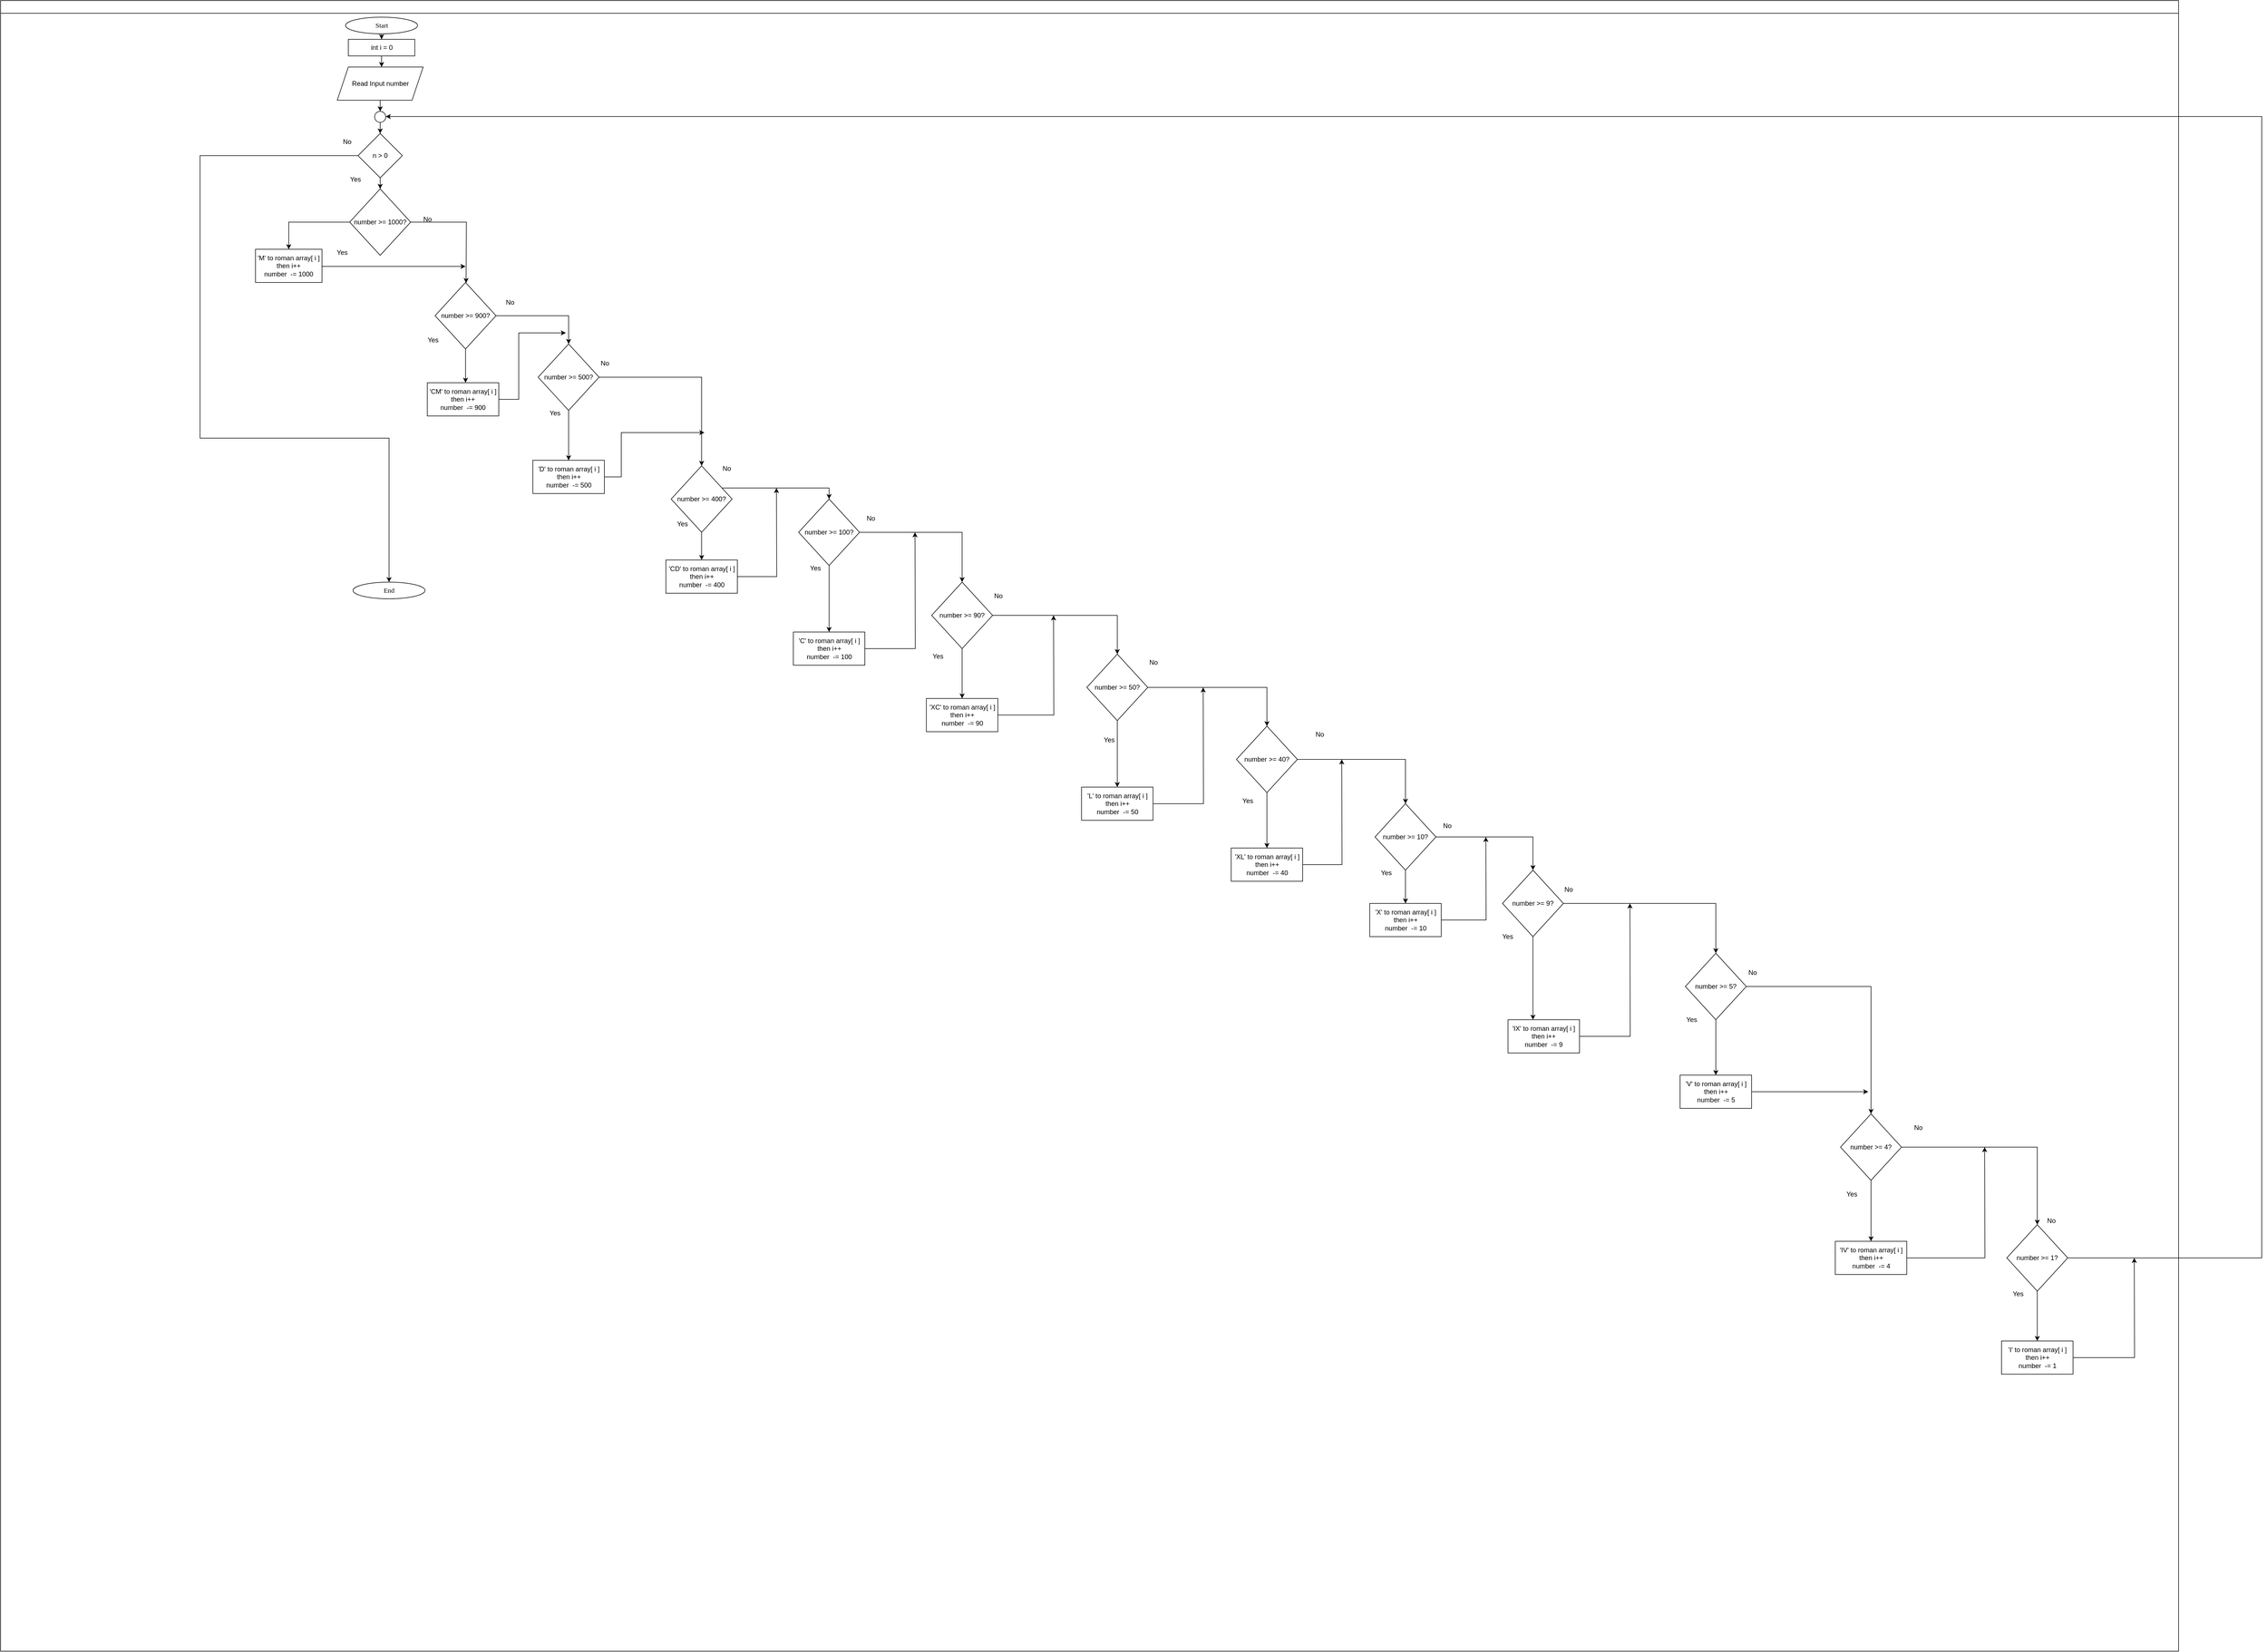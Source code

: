 <mxfile version="25.0.3">
  <diagram id="C5RBs43oDa-KdzZeNtuy" name="Page-1">
    <mxGraphModel dx="2412" dy="415" grid="1" gridSize="10" guides="1" tooltips="1" connect="1" arrows="1" fold="1" page="1" pageScale="1" pageWidth="827" pageHeight="1169" math="0" shadow="0">
      <root>
        <mxCell id="WIyWlLk6GJQsqaUBKTNV-0" />
        <mxCell id="WIyWlLk6GJQsqaUBKTNV-1" parent="WIyWlLk6GJQsqaUBKTNV-0" />
        <mxCell id="mvioNwK95yMqdUQ73LqQ-36" value="" style="swimlane;fontFamily=Sarabun;fontSource=https%3A%2F%2Ffonts.googleapis.com%2Fcss%3Ffamily%3DSarabun;" parent="WIyWlLk6GJQsqaUBKTNV-1" vertex="1">
          <mxGeometry x="-990" width="3930" height="2980" as="geometry" />
        </mxCell>
        <mxCell id="D4iVkZbgq93BNmRAAPy4-9" style="edgeStyle=orthogonalEdgeStyle;rounded=0;orthogonalLoop=1;jettySize=auto;html=1;entryX=0.5;entryY=0;entryDx=0;entryDy=0;" edge="1" parent="mvioNwK95yMqdUQ73LqQ-36" source="mvioNwK95yMqdUQ73LqQ-35" target="D4iVkZbgq93BNmRAAPy4-7">
          <mxGeometry relative="1" as="geometry" />
        </mxCell>
        <mxCell id="mvioNwK95yMqdUQ73LqQ-35" value="&lt;font data-font-src=&quot;https://fonts.googleapis.com/css?family=Sarabun&quot; face=&quot;Sarabun&quot;&gt;Start&lt;/font&gt;" style="ellipse;whiteSpace=wrap;html=1;" parent="mvioNwK95yMqdUQ73LqQ-36" vertex="1">
          <mxGeometry x="622.5" y="30" width="130" height="30" as="geometry" />
        </mxCell>
        <mxCell id="D4iVkZbgq93BNmRAAPy4-76" style="edgeStyle=orthogonalEdgeStyle;rounded=0;orthogonalLoop=1;jettySize=auto;html=1;entryX=0.5;entryY=0;entryDx=0;entryDy=0;" edge="1" parent="mvioNwK95yMqdUQ73LqQ-36" source="D4iVkZbgq93BNmRAAPy4-0" target="D4iVkZbgq93BNmRAAPy4-74">
          <mxGeometry relative="1" as="geometry" />
        </mxCell>
        <mxCell id="D4iVkZbgq93BNmRAAPy4-0" value="Read Input number" style="shape=parallelogram;perimeter=parallelogramPerimeter;whiteSpace=wrap;html=1;fixedSize=1;" vertex="1" parent="mvioNwK95yMqdUQ73LqQ-36">
          <mxGeometry x="607.5" y="120" width="155" height="60" as="geometry" />
        </mxCell>
        <mxCell id="D4iVkZbgq93BNmRAAPy4-14" style="edgeStyle=orthogonalEdgeStyle;rounded=0;orthogonalLoop=1;jettySize=auto;html=1;entryX=0.5;entryY=0;entryDx=0;entryDy=0;" edge="1" parent="mvioNwK95yMqdUQ73LqQ-36" source="D4iVkZbgq93BNmRAAPy4-2" target="D4iVkZbgq93BNmRAAPy4-12">
          <mxGeometry relative="1" as="geometry" />
        </mxCell>
        <mxCell id="D4iVkZbgq93BNmRAAPy4-16" style="edgeStyle=orthogonalEdgeStyle;rounded=0;orthogonalLoop=1;jettySize=auto;html=1;" edge="1" parent="mvioNwK95yMqdUQ73LqQ-36" source="D4iVkZbgq93BNmRAAPy4-2">
          <mxGeometry relative="1" as="geometry">
            <mxPoint x="840" y="510.0" as="targetPoint" />
          </mxGeometry>
        </mxCell>
        <mxCell id="D4iVkZbgq93BNmRAAPy4-2" value="number &amp;gt;= 1000?" style="rhombus;whiteSpace=wrap;html=1;" vertex="1" parent="mvioNwK95yMqdUQ73LqQ-36">
          <mxGeometry x="630" y="340" width="110" height="120" as="geometry" />
        </mxCell>
        <mxCell id="D4iVkZbgq93BNmRAAPy4-4" value="Yes" style="text;html=1;align=center;verticalAlign=middle;resizable=0;points=[];autosize=1;strokeColor=none;fillColor=none;" vertex="1" parent="mvioNwK95yMqdUQ73LqQ-36">
          <mxGeometry x="596" y="440" width="40" height="30" as="geometry" />
        </mxCell>
        <mxCell id="D4iVkZbgq93BNmRAAPy4-5" value="No" style="text;html=1;align=center;verticalAlign=middle;resizable=0;points=[];autosize=1;strokeColor=none;fillColor=none;" vertex="1" parent="mvioNwK95yMqdUQ73LqQ-36">
          <mxGeometry x="750" y="380" width="40" height="30" as="geometry" />
        </mxCell>
        <mxCell id="D4iVkZbgq93BNmRAAPy4-7" value="int i = 0" style="rounded=0;whiteSpace=wrap;html=1;" vertex="1" parent="mvioNwK95yMqdUQ73LqQ-36">
          <mxGeometry x="627.5" y="70" width="120" height="30" as="geometry" />
        </mxCell>
        <mxCell id="D4iVkZbgq93BNmRAAPy4-10" style="edgeStyle=orthogonalEdgeStyle;rounded=0;orthogonalLoop=1;jettySize=auto;html=1;entryX=0.522;entryY=-0.002;entryDx=0;entryDy=0;entryPerimeter=0;" edge="1" parent="mvioNwK95yMqdUQ73LqQ-36" source="D4iVkZbgq93BNmRAAPy4-7" target="D4iVkZbgq93BNmRAAPy4-0">
          <mxGeometry relative="1" as="geometry" />
        </mxCell>
        <mxCell id="D4iVkZbgq93BNmRAAPy4-80" style="edgeStyle=orthogonalEdgeStyle;rounded=0;orthogonalLoop=1;jettySize=auto;html=1;" edge="1" parent="mvioNwK95yMqdUQ73LqQ-36" source="D4iVkZbgq93BNmRAAPy4-12">
          <mxGeometry relative="1" as="geometry">
            <mxPoint x="839" y="480" as="targetPoint" />
            <Array as="points">
              <mxPoint x="527" y="480" />
            </Array>
          </mxGeometry>
        </mxCell>
        <mxCell id="D4iVkZbgq93BNmRAAPy4-12" value="&#39;M&#39; to roman array[ i ]&lt;div&gt;then i++&lt;/div&gt;&lt;div&gt;number&amp;nbsp; -= 1000&lt;/div&gt;" style="rounded=0;whiteSpace=wrap;html=1;" vertex="1" parent="mvioNwK95yMqdUQ73LqQ-36">
          <mxGeometry x="460" y="449" width="120" height="60" as="geometry" />
        </mxCell>
        <mxCell id="D4iVkZbgq93BNmRAAPy4-18" style="edgeStyle=orthogonalEdgeStyle;rounded=0;orthogonalLoop=1;jettySize=auto;html=1;" edge="1" parent="mvioNwK95yMqdUQ73LqQ-36" source="D4iVkZbgq93BNmRAAPy4-17">
          <mxGeometry relative="1" as="geometry">
            <mxPoint x="839" y="690" as="targetPoint" />
          </mxGeometry>
        </mxCell>
        <mxCell id="D4iVkZbgq93BNmRAAPy4-20" style="edgeStyle=orthogonalEdgeStyle;rounded=0;orthogonalLoop=1;jettySize=auto;html=1;entryX=0.5;entryY=0;entryDx=0;entryDy=0;" edge="1" parent="mvioNwK95yMqdUQ73LqQ-36" source="D4iVkZbgq93BNmRAAPy4-17" target="D4iVkZbgq93BNmRAAPy4-19">
          <mxGeometry relative="1" as="geometry" />
        </mxCell>
        <mxCell id="D4iVkZbgq93BNmRAAPy4-17" value="number &amp;gt;= 900?" style="rhombus;whiteSpace=wrap;html=1;" vertex="1" parent="mvioNwK95yMqdUQ73LqQ-36">
          <mxGeometry x="784" y="509" width="110" height="120" as="geometry" />
        </mxCell>
        <mxCell id="D4iVkZbgq93BNmRAAPy4-44" style="edgeStyle=orthogonalEdgeStyle;rounded=0;orthogonalLoop=1;jettySize=auto;html=1;" edge="1" parent="mvioNwK95yMqdUQ73LqQ-36" source="D4iVkZbgq93BNmRAAPy4-19">
          <mxGeometry relative="1" as="geometry">
            <mxPoint x="1025" y="830" as="targetPoint" />
          </mxGeometry>
        </mxCell>
        <mxCell id="D4iVkZbgq93BNmRAAPy4-87" style="edgeStyle=orthogonalEdgeStyle;rounded=0;orthogonalLoop=1;jettySize=auto;html=1;" edge="1" parent="mvioNwK95yMqdUQ73LqQ-36" source="D4iVkZbgq93BNmRAAPy4-19" target="D4iVkZbgq93BNmRAAPy4-21">
          <mxGeometry relative="1" as="geometry" />
        </mxCell>
        <mxCell id="D4iVkZbgq93BNmRAAPy4-19" value="number &amp;gt;= 500?" style="rhombus;whiteSpace=wrap;html=1;" vertex="1" parent="mvioNwK95yMqdUQ73LqQ-36">
          <mxGeometry x="970" y="620" width="110" height="120" as="geometry" />
        </mxCell>
        <mxCell id="D4iVkZbgq93BNmRAAPy4-45" style="edgeStyle=orthogonalEdgeStyle;rounded=0;orthogonalLoop=1;jettySize=auto;html=1;" edge="1" parent="mvioNwK95yMqdUQ73LqQ-36" source="D4iVkZbgq93BNmRAAPy4-21">
          <mxGeometry relative="1" as="geometry">
            <mxPoint x="1265" y="1010" as="targetPoint" />
          </mxGeometry>
        </mxCell>
        <mxCell id="D4iVkZbgq93BNmRAAPy4-91" style="edgeStyle=orthogonalEdgeStyle;rounded=0;orthogonalLoop=1;jettySize=auto;html=1;entryX=0.5;entryY=0;entryDx=0;entryDy=0;" edge="1" parent="mvioNwK95yMqdUQ73LqQ-36" source="D4iVkZbgq93BNmRAAPy4-21" target="D4iVkZbgq93BNmRAAPy4-22">
          <mxGeometry relative="1" as="geometry">
            <Array as="points">
              <mxPoint x="1495" y="880" />
            </Array>
          </mxGeometry>
        </mxCell>
        <mxCell id="D4iVkZbgq93BNmRAAPy4-21" value="number &amp;gt;= 400?" style="rhombus;whiteSpace=wrap;html=1;" vertex="1" parent="mvioNwK95yMqdUQ73LqQ-36">
          <mxGeometry x="1210" y="840" width="110" height="120" as="geometry" />
        </mxCell>
        <mxCell id="D4iVkZbgq93BNmRAAPy4-47" style="edgeStyle=orthogonalEdgeStyle;rounded=0;orthogonalLoop=1;jettySize=auto;html=1;" edge="1" parent="mvioNwK95yMqdUQ73LqQ-36" source="D4iVkZbgq93BNmRAAPy4-22">
          <mxGeometry relative="1" as="geometry">
            <mxPoint x="1495" y="1140" as="targetPoint" />
          </mxGeometry>
        </mxCell>
        <mxCell id="D4iVkZbgq93BNmRAAPy4-96" style="edgeStyle=orthogonalEdgeStyle;rounded=0;orthogonalLoop=1;jettySize=auto;html=1;entryX=0.5;entryY=0;entryDx=0;entryDy=0;" edge="1" parent="mvioNwK95yMqdUQ73LqQ-36" source="D4iVkZbgq93BNmRAAPy4-22" target="D4iVkZbgq93BNmRAAPy4-23">
          <mxGeometry relative="1" as="geometry" />
        </mxCell>
        <mxCell id="D4iVkZbgq93BNmRAAPy4-22" value="number &amp;gt;= 100?" style="rhombus;whiteSpace=wrap;html=1;" vertex="1" parent="mvioNwK95yMqdUQ73LqQ-36">
          <mxGeometry x="1440" y="900" width="110" height="120" as="geometry" />
        </mxCell>
        <mxCell id="D4iVkZbgq93BNmRAAPy4-49" style="edgeStyle=orthogonalEdgeStyle;rounded=0;orthogonalLoop=1;jettySize=auto;html=1;" edge="1" parent="mvioNwK95yMqdUQ73LqQ-36" source="D4iVkZbgq93BNmRAAPy4-23">
          <mxGeometry relative="1" as="geometry">
            <mxPoint x="1735" y="1260" as="targetPoint" />
          </mxGeometry>
        </mxCell>
        <mxCell id="D4iVkZbgq93BNmRAAPy4-100" style="edgeStyle=orthogonalEdgeStyle;rounded=0;orthogonalLoop=1;jettySize=auto;html=1;" edge="1" parent="mvioNwK95yMqdUQ73LqQ-36" source="D4iVkZbgq93BNmRAAPy4-23" target="D4iVkZbgq93BNmRAAPy4-24">
          <mxGeometry relative="1" as="geometry" />
        </mxCell>
        <mxCell id="D4iVkZbgq93BNmRAAPy4-23" value="number &amp;gt;= 90?" style="rhombus;whiteSpace=wrap;html=1;" vertex="1" parent="mvioNwK95yMqdUQ73LqQ-36">
          <mxGeometry x="1680" y="1050" width="110" height="120" as="geometry" />
        </mxCell>
        <mxCell id="D4iVkZbgq93BNmRAAPy4-51" style="edgeStyle=orthogonalEdgeStyle;rounded=0;orthogonalLoop=1;jettySize=auto;html=1;" edge="1" parent="mvioNwK95yMqdUQ73LqQ-36" source="D4iVkZbgq93BNmRAAPy4-24">
          <mxGeometry relative="1" as="geometry">
            <mxPoint x="2015" y="1420.0" as="targetPoint" />
          </mxGeometry>
        </mxCell>
        <mxCell id="D4iVkZbgq93BNmRAAPy4-176" style="edgeStyle=orthogonalEdgeStyle;rounded=0;orthogonalLoop=1;jettySize=auto;html=1;" edge="1" parent="mvioNwK95yMqdUQ73LqQ-36" source="D4iVkZbgq93BNmRAAPy4-24" target="D4iVkZbgq93BNmRAAPy4-25">
          <mxGeometry relative="1" as="geometry" />
        </mxCell>
        <mxCell id="D4iVkZbgq93BNmRAAPy4-24" value="number &amp;gt;= 50?" style="rhombus;whiteSpace=wrap;html=1;" vertex="1" parent="mvioNwK95yMqdUQ73LqQ-36">
          <mxGeometry x="1960" y="1180" width="110" height="120" as="geometry" />
        </mxCell>
        <mxCell id="D4iVkZbgq93BNmRAAPy4-53" style="edgeStyle=orthogonalEdgeStyle;rounded=0;orthogonalLoop=1;jettySize=auto;html=1;" edge="1" parent="mvioNwK95yMqdUQ73LqQ-36" source="D4iVkZbgq93BNmRAAPy4-25">
          <mxGeometry relative="1" as="geometry">
            <mxPoint x="2285.0" y="1530.0" as="targetPoint" />
          </mxGeometry>
        </mxCell>
        <mxCell id="D4iVkZbgq93BNmRAAPy4-181" style="edgeStyle=orthogonalEdgeStyle;rounded=0;orthogonalLoop=1;jettySize=auto;html=1;" edge="1" parent="mvioNwK95yMqdUQ73LqQ-36" source="D4iVkZbgq93BNmRAAPy4-25" target="D4iVkZbgq93BNmRAAPy4-26">
          <mxGeometry relative="1" as="geometry" />
        </mxCell>
        <mxCell id="D4iVkZbgq93BNmRAAPy4-25" value="number &amp;gt;= 40?" style="rhombus;whiteSpace=wrap;html=1;" vertex="1" parent="mvioNwK95yMqdUQ73LqQ-36">
          <mxGeometry x="2230" y="1310" width="110" height="120" as="geometry" />
        </mxCell>
        <mxCell id="D4iVkZbgq93BNmRAAPy4-55" style="edgeStyle=orthogonalEdgeStyle;rounded=0;orthogonalLoop=1;jettySize=auto;html=1;" edge="1" parent="mvioNwK95yMqdUQ73LqQ-36" source="D4iVkZbgq93BNmRAAPy4-26">
          <mxGeometry relative="1" as="geometry">
            <mxPoint x="2535.0" y="1630.0" as="targetPoint" />
          </mxGeometry>
        </mxCell>
        <mxCell id="D4iVkZbgq93BNmRAAPy4-26" value="number &amp;gt;= 10?" style="rhombus;whiteSpace=wrap;html=1;" vertex="1" parent="mvioNwK95yMqdUQ73LqQ-36">
          <mxGeometry x="2480" y="1450" width="110" height="120" as="geometry" />
        </mxCell>
        <mxCell id="D4iVkZbgq93BNmRAAPy4-82" style="edgeStyle=orthogonalEdgeStyle;rounded=0;orthogonalLoop=1;jettySize=auto;html=1;entryX=0.5;entryY=0;entryDx=0;entryDy=0;" edge="1" parent="mvioNwK95yMqdUQ73LqQ-36" source="D4iVkZbgq93BNmRAAPy4-35" target="D4iVkZbgq93BNmRAAPy4-2">
          <mxGeometry relative="1" as="geometry" />
        </mxCell>
        <mxCell id="D4iVkZbgq93BNmRAAPy4-35" value="n &amp;gt; 0" style="rhombus;whiteSpace=wrap;html=1;" vertex="1" parent="mvioNwK95yMqdUQ73LqQ-36">
          <mxGeometry x="645" y="240" width="80" height="80" as="geometry" />
        </mxCell>
        <mxCell id="D4iVkZbgq93BNmRAAPy4-81" style="edgeStyle=orthogonalEdgeStyle;rounded=0;orthogonalLoop=1;jettySize=auto;html=1;" edge="1" parent="mvioNwK95yMqdUQ73LqQ-36" source="D4iVkZbgq93BNmRAAPy4-42">
          <mxGeometry relative="1" as="geometry">
            <mxPoint x="1020" y="600" as="targetPoint" />
            <Array as="points">
              <mxPoint x="935" y="720" />
              <mxPoint x="935" y="600" />
            </Array>
          </mxGeometry>
        </mxCell>
        <mxCell id="D4iVkZbgq93BNmRAAPy4-42" value="&#39;CM&#39; to roman array[ i ]&lt;div&gt;then i++&lt;/div&gt;&lt;div&gt;number&amp;nbsp; -= 900&lt;/div&gt;" style="rounded=0;whiteSpace=wrap;html=1;" vertex="1" parent="mvioNwK95yMqdUQ73LqQ-36">
          <mxGeometry x="770" y="690" width="129" height="60" as="geometry" />
        </mxCell>
        <mxCell id="D4iVkZbgq93BNmRAAPy4-88" style="edgeStyle=orthogonalEdgeStyle;rounded=0;orthogonalLoop=1;jettySize=auto;html=1;exitX=1;exitY=0.5;exitDx=0;exitDy=0;" edge="1" parent="mvioNwK95yMqdUQ73LqQ-36" source="D4iVkZbgq93BNmRAAPy4-43">
          <mxGeometry relative="1" as="geometry">
            <mxPoint x="1270" y="780" as="targetPoint" />
            <mxPoint x="1030.0" y="840.0" as="sourcePoint" />
            <Array as="points">
              <mxPoint x="1120" y="860" />
              <mxPoint x="1120" y="780" />
            </Array>
          </mxGeometry>
        </mxCell>
        <mxCell id="D4iVkZbgq93BNmRAAPy4-43" value="&#39;D&#39; to roman array[ i ]&lt;div&gt;then i++&lt;/div&gt;&lt;div&gt;number&amp;nbsp; -= 500&lt;/div&gt;" style="rounded=0;whiteSpace=wrap;html=1;" vertex="1" parent="mvioNwK95yMqdUQ73LqQ-36">
          <mxGeometry x="960.5" y="830" width="129" height="60" as="geometry" />
        </mxCell>
        <mxCell id="D4iVkZbgq93BNmRAAPy4-92" style="edgeStyle=orthogonalEdgeStyle;rounded=0;orthogonalLoop=1;jettySize=auto;html=1;" edge="1" parent="mvioNwK95yMqdUQ73LqQ-36" source="D4iVkZbgq93BNmRAAPy4-46">
          <mxGeometry relative="1" as="geometry">
            <mxPoint x="1400" y="880" as="targetPoint" />
          </mxGeometry>
        </mxCell>
        <mxCell id="D4iVkZbgq93BNmRAAPy4-46" value="&#39;CD&#39; to roman array[ i ]&lt;div&gt;then i++&lt;/div&gt;&lt;div&gt;number&amp;nbsp; -= 400&lt;/div&gt;" style="rounded=0;whiteSpace=wrap;html=1;" vertex="1" parent="mvioNwK95yMqdUQ73LqQ-36">
          <mxGeometry x="1200.5" y="1010" width="129" height="60" as="geometry" />
        </mxCell>
        <mxCell id="D4iVkZbgq93BNmRAAPy4-97" style="edgeStyle=orthogonalEdgeStyle;rounded=0;orthogonalLoop=1;jettySize=auto;html=1;" edge="1" parent="mvioNwK95yMqdUQ73LqQ-36" source="D4iVkZbgq93BNmRAAPy4-48">
          <mxGeometry relative="1" as="geometry">
            <mxPoint x="1650" y="960" as="targetPoint" />
          </mxGeometry>
        </mxCell>
        <mxCell id="D4iVkZbgq93BNmRAAPy4-48" value="&#39;C&#39; to roman array[ i ]&lt;div&gt;then i++&lt;/div&gt;&lt;div&gt;number&amp;nbsp; -= 100&lt;/div&gt;" style="rounded=0;whiteSpace=wrap;html=1;" vertex="1" parent="mvioNwK95yMqdUQ73LqQ-36">
          <mxGeometry x="1430.5" y="1140" width="129" height="60" as="geometry" />
        </mxCell>
        <mxCell id="D4iVkZbgq93BNmRAAPy4-101" style="edgeStyle=orthogonalEdgeStyle;rounded=0;orthogonalLoop=1;jettySize=auto;html=1;" edge="1" parent="mvioNwK95yMqdUQ73LqQ-36" source="D4iVkZbgq93BNmRAAPy4-50">
          <mxGeometry relative="1" as="geometry">
            <mxPoint x="1900" y="1110" as="targetPoint" />
          </mxGeometry>
        </mxCell>
        <mxCell id="D4iVkZbgq93BNmRAAPy4-50" value="&#39;XC&#39; to roman array[ i ]&lt;div&gt;then i++&lt;/div&gt;&lt;div&gt;number&amp;nbsp; -= 90&lt;/div&gt;" style="rounded=0;whiteSpace=wrap;html=1;" vertex="1" parent="mvioNwK95yMqdUQ73LqQ-36">
          <mxGeometry x="1670.5" y="1260" width="129" height="60" as="geometry" />
        </mxCell>
        <mxCell id="D4iVkZbgq93BNmRAAPy4-177" style="edgeStyle=orthogonalEdgeStyle;rounded=0;orthogonalLoop=1;jettySize=auto;html=1;" edge="1" parent="mvioNwK95yMqdUQ73LqQ-36" source="D4iVkZbgq93BNmRAAPy4-52">
          <mxGeometry relative="1" as="geometry">
            <mxPoint x="2170" y="1240" as="targetPoint" />
          </mxGeometry>
        </mxCell>
        <mxCell id="D4iVkZbgq93BNmRAAPy4-52" value="&#39;L&#39; to roman array[ i ]&lt;div&gt;then i++&lt;/div&gt;&lt;div&gt;number&amp;nbsp; -= 50&lt;/div&gt;" style="rounded=0;whiteSpace=wrap;html=1;" vertex="1" parent="mvioNwK95yMqdUQ73LqQ-36">
          <mxGeometry x="1950.5" y="1420" width="129" height="60" as="geometry" />
        </mxCell>
        <mxCell id="D4iVkZbgq93BNmRAAPy4-182" style="edgeStyle=orthogonalEdgeStyle;rounded=0;orthogonalLoop=1;jettySize=auto;html=1;" edge="1" parent="mvioNwK95yMqdUQ73LqQ-36" source="D4iVkZbgq93BNmRAAPy4-54">
          <mxGeometry relative="1" as="geometry">
            <mxPoint x="2420" y="1370" as="targetPoint" />
          </mxGeometry>
        </mxCell>
        <mxCell id="D4iVkZbgq93BNmRAAPy4-54" value="&#39;XL&#39; to roman array[ i ]&lt;div&gt;then i++&lt;/div&gt;&lt;div&gt;number&amp;nbsp; -= 40&lt;/div&gt;" style="rounded=0;whiteSpace=wrap;html=1;" vertex="1" parent="mvioNwK95yMqdUQ73LqQ-36">
          <mxGeometry x="2220.5" y="1530" width="129" height="60" as="geometry" />
        </mxCell>
        <mxCell id="D4iVkZbgq93BNmRAAPy4-187" style="edgeStyle=orthogonalEdgeStyle;rounded=0;orthogonalLoop=1;jettySize=auto;html=1;" edge="1" parent="mvioNwK95yMqdUQ73LqQ-36" source="D4iVkZbgq93BNmRAAPy4-56">
          <mxGeometry relative="1" as="geometry">
            <mxPoint x="2680" y="1510" as="targetPoint" />
          </mxGeometry>
        </mxCell>
        <mxCell id="D4iVkZbgq93BNmRAAPy4-56" value="&#39;X&#39; to roman array[ i ]&lt;div&gt;then i++&lt;/div&gt;&lt;div&gt;number&amp;nbsp; -= 10&lt;/div&gt;" style="rounded=0;whiteSpace=wrap;html=1;" vertex="1" parent="mvioNwK95yMqdUQ73LqQ-36">
          <mxGeometry x="2470.5" y="1630" width="129" height="60" as="geometry" />
        </mxCell>
        <mxCell id="D4iVkZbgq93BNmRAAPy4-61" style="edgeStyle=orthogonalEdgeStyle;rounded=0;orthogonalLoop=1;jettySize=auto;html=1;" edge="1" parent="mvioNwK95yMqdUQ73LqQ-36" source="D4iVkZbgq93BNmRAAPy4-30">
          <mxGeometry relative="1" as="geometry">
            <mxPoint x="3095" y="1940" as="targetPoint" />
          </mxGeometry>
        </mxCell>
        <mxCell id="D4iVkZbgq93BNmRAAPy4-198" style="edgeStyle=orthogonalEdgeStyle;rounded=0;orthogonalLoop=1;jettySize=auto;html=1;entryX=0.5;entryY=0;entryDx=0;entryDy=0;" edge="1" parent="mvioNwK95yMqdUQ73LqQ-36" source="D4iVkZbgq93BNmRAAPy4-30" target="D4iVkZbgq93BNmRAAPy4-33">
          <mxGeometry relative="1" as="geometry" />
        </mxCell>
        <mxCell id="D4iVkZbgq93BNmRAAPy4-30" value="number &amp;gt;= 5?" style="rhombus;whiteSpace=wrap;html=1;" vertex="1" parent="mvioNwK95yMqdUQ73LqQ-36">
          <mxGeometry x="3040" y="1720" width="110" height="120" as="geometry" />
        </mxCell>
        <mxCell id="D4iVkZbgq93BNmRAAPy4-193" style="edgeStyle=orthogonalEdgeStyle;rounded=0;orthogonalLoop=1;jettySize=auto;html=1;" edge="1" parent="mvioNwK95yMqdUQ73LqQ-36" source="D4iVkZbgq93BNmRAAPy4-59">
          <mxGeometry relative="1" as="geometry">
            <mxPoint x="2940" y="1630" as="targetPoint" />
          </mxGeometry>
        </mxCell>
        <mxCell id="D4iVkZbgq93BNmRAAPy4-59" value="&#39;IX&#39; to roman array[ i ]&lt;div&gt;then i++&lt;/div&gt;&lt;div&gt;number&amp;nbsp; -= 9&lt;/div&gt;" style="rounded=0;whiteSpace=wrap;html=1;" vertex="1" parent="mvioNwK95yMqdUQ73LqQ-36">
          <mxGeometry x="2720" y="1840" width="129" height="60" as="geometry" />
        </mxCell>
        <mxCell id="D4iVkZbgq93BNmRAAPy4-199" style="edgeStyle=orthogonalEdgeStyle;rounded=0;orthogonalLoop=1;jettySize=auto;html=1;" edge="1" parent="mvioNwK95yMqdUQ73LqQ-36" source="D4iVkZbgq93BNmRAAPy4-62">
          <mxGeometry relative="1" as="geometry">
            <mxPoint x="3370" y="1970" as="targetPoint" />
          </mxGeometry>
        </mxCell>
        <mxCell id="D4iVkZbgq93BNmRAAPy4-62" value="&#39;V&#39; to roman array[ i ]&lt;div&gt;then i++&lt;/div&gt;&lt;div&gt;number&amp;nbsp; -= 5&lt;/div&gt;" style="rounded=0;whiteSpace=wrap;html=1;" vertex="1" parent="mvioNwK95yMqdUQ73LqQ-36">
          <mxGeometry x="3030.5" y="1940" width="129" height="60" as="geometry" />
        </mxCell>
        <mxCell id="D4iVkZbgq93BNmRAAPy4-65" style="edgeStyle=orthogonalEdgeStyle;rounded=0;orthogonalLoop=1;jettySize=auto;html=1;" edge="1" parent="mvioNwK95yMqdUQ73LqQ-36" source="D4iVkZbgq93BNmRAAPy4-33">
          <mxGeometry relative="1" as="geometry">
            <mxPoint x="3375" y="2240" as="targetPoint" />
          </mxGeometry>
        </mxCell>
        <mxCell id="D4iVkZbgq93BNmRAAPy4-200" style="edgeStyle=orthogonalEdgeStyle;rounded=0;orthogonalLoop=1;jettySize=auto;html=1;" edge="1" parent="mvioNwK95yMqdUQ73LqQ-36" source="D4iVkZbgq93BNmRAAPy4-33" target="D4iVkZbgq93BNmRAAPy4-34">
          <mxGeometry relative="1" as="geometry" />
        </mxCell>
        <mxCell id="D4iVkZbgq93BNmRAAPy4-33" value="number &amp;gt;= 4?" style="rhombus;whiteSpace=wrap;html=1;" vertex="1" parent="mvioNwK95yMqdUQ73LqQ-36">
          <mxGeometry x="3320" y="2010" width="110" height="120" as="geometry" />
        </mxCell>
        <mxCell id="D4iVkZbgq93BNmRAAPy4-70" style="edgeStyle=orthogonalEdgeStyle;rounded=0;orthogonalLoop=1;jettySize=auto;html=1;" edge="1" parent="mvioNwK95yMqdUQ73LqQ-36" source="D4iVkZbgq93BNmRAAPy4-34">
          <mxGeometry relative="1" as="geometry">
            <mxPoint x="3675" y="2420" as="targetPoint" />
          </mxGeometry>
        </mxCell>
        <mxCell id="D4iVkZbgq93BNmRAAPy4-73" style="edgeStyle=orthogonalEdgeStyle;rounded=0;orthogonalLoop=1;jettySize=auto;html=1;entryX=0.5;entryY=0;entryDx=0;entryDy=0;" edge="1" parent="mvioNwK95yMqdUQ73LqQ-36" source="D4iVkZbgq93BNmRAAPy4-74" target="D4iVkZbgq93BNmRAAPy4-35">
          <mxGeometry relative="1" as="geometry" />
        </mxCell>
        <mxCell id="D4iVkZbgq93BNmRAAPy4-34" value="number &amp;gt;= 1?" style="rhombus;whiteSpace=wrap;html=1;" vertex="1" parent="mvioNwK95yMqdUQ73LqQ-36">
          <mxGeometry x="3620" y="2210" width="110" height="120" as="geometry" />
        </mxCell>
        <mxCell id="D4iVkZbgq93BNmRAAPy4-203" style="edgeStyle=orthogonalEdgeStyle;rounded=0;orthogonalLoop=1;jettySize=auto;html=1;" edge="1" parent="mvioNwK95yMqdUQ73LqQ-36" source="D4iVkZbgq93BNmRAAPy4-66">
          <mxGeometry relative="1" as="geometry">
            <mxPoint x="3580" y="2070" as="targetPoint" />
          </mxGeometry>
        </mxCell>
        <mxCell id="D4iVkZbgq93BNmRAAPy4-66" value="&#39;IV&#39; to roman array[ i ]&lt;div&gt;then i++&lt;/div&gt;&lt;div&gt;number&amp;nbsp; -= 4&lt;/div&gt;" style="rounded=0;whiteSpace=wrap;html=1;" vertex="1" parent="mvioNwK95yMqdUQ73LqQ-36">
          <mxGeometry x="3310.5" y="2240" width="129" height="60" as="geometry" />
        </mxCell>
        <mxCell id="D4iVkZbgq93BNmRAAPy4-204" style="edgeStyle=orthogonalEdgeStyle;rounded=0;orthogonalLoop=1;jettySize=auto;html=1;" edge="1" parent="mvioNwK95yMqdUQ73LqQ-36" source="D4iVkZbgq93BNmRAAPy4-67">
          <mxGeometry relative="1" as="geometry">
            <mxPoint x="3850" y="2270" as="targetPoint" />
          </mxGeometry>
        </mxCell>
        <mxCell id="D4iVkZbgq93BNmRAAPy4-67" value="&#39;I&#39; to roman array[ i ]&lt;div&gt;then i++&lt;/div&gt;&lt;div&gt;number&amp;nbsp; -= 1&lt;/div&gt;" style="rounded=0;whiteSpace=wrap;html=1;" vertex="1" parent="mvioNwK95yMqdUQ73LqQ-36">
          <mxGeometry x="3610.5" y="2420" width="129" height="60" as="geometry" />
        </mxCell>
        <mxCell id="D4iVkZbgq93BNmRAAPy4-74" value="" style="ellipse;whiteSpace=wrap;html=1;aspect=fixed;" vertex="1" parent="mvioNwK95yMqdUQ73LqQ-36">
          <mxGeometry x="675" y="200" width="20" height="20" as="geometry" />
        </mxCell>
        <mxCell id="D4iVkZbgq93BNmRAAPy4-75" value="" style="edgeStyle=orthogonalEdgeStyle;rounded=0;orthogonalLoop=1;jettySize=auto;html=1;entryX=1.009;entryY=0.444;entryDx=0;entryDy=0;entryPerimeter=0;exitX=1;exitY=0.5;exitDx=0;exitDy=0;" edge="1" parent="mvioNwK95yMqdUQ73LqQ-36" source="D4iVkZbgq93BNmRAAPy4-34">
          <mxGeometry relative="1" as="geometry">
            <mxPoint x="3624.82" y="2270.54" as="sourcePoint" />
            <mxPoint x="695.0" y="209.42" as="targetPoint" />
            <Array as="points">
              <mxPoint x="4080" y="2270" />
              <mxPoint x="4080" y="210" />
            </Array>
          </mxGeometry>
        </mxCell>
        <mxCell id="D4iVkZbgq93BNmRAAPy4-84" value="Yes" style="text;html=1;align=center;verticalAlign=middle;resizable=0;points=[];autosize=1;strokeColor=none;fillColor=none;" vertex="1" parent="mvioNwK95yMqdUQ73LqQ-36">
          <mxGeometry x="980" y="730" width="40" height="30" as="geometry" />
        </mxCell>
        <mxCell id="D4iVkZbgq93BNmRAAPy4-85" value="No" style="text;html=1;align=center;verticalAlign=middle;resizable=0;points=[];autosize=1;strokeColor=none;fillColor=none;" vertex="1" parent="mvioNwK95yMqdUQ73LqQ-36">
          <mxGeometry x="899" y="530" width="40" height="30" as="geometry" />
        </mxCell>
        <mxCell id="D4iVkZbgq93BNmRAAPy4-86" value="No" style="text;html=1;align=center;verticalAlign=middle;resizable=0;points=[];autosize=1;strokeColor=none;fillColor=none;" vertex="1" parent="mvioNwK95yMqdUQ73LqQ-36">
          <mxGeometry x="1070" y="640" width="40" height="30" as="geometry" />
        </mxCell>
        <mxCell id="D4iVkZbgq93BNmRAAPy4-89" value="Yes" style="text;html=1;align=center;verticalAlign=middle;resizable=0;points=[];autosize=1;strokeColor=none;fillColor=none;" vertex="1" parent="mvioNwK95yMqdUQ73LqQ-36">
          <mxGeometry x="1210" y="930" width="40" height="30" as="geometry" />
        </mxCell>
        <mxCell id="D4iVkZbgq93BNmRAAPy4-90" value="No" style="text;html=1;align=center;verticalAlign=middle;resizable=0;points=[];autosize=1;strokeColor=none;fillColor=none;" vertex="1" parent="mvioNwK95yMqdUQ73LqQ-36">
          <mxGeometry x="1289.5" y="830" width="40" height="30" as="geometry" />
        </mxCell>
        <mxCell id="D4iVkZbgq93BNmRAAPy4-93" value="Yes" style="text;html=1;align=center;verticalAlign=middle;resizable=0;points=[];autosize=1;strokeColor=none;fillColor=none;" vertex="1" parent="mvioNwK95yMqdUQ73LqQ-36">
          <mxGeometry x="1450" y="1010" width="40" height="30" as="geometry" />
        </mxCell>
        <mxCell id="D4iVkZbgq93BNmRAAPy4-94" value="No" style="text;html=1;align=center;verticalAlign=middle;resizable=0;points=[];autosize=1;strokeColor=none;fillColor=none;" vertex="1" parent="mvioNwK95yMqdUQ73LqQ-36">
          <mxGeometry x="1550" y="920" width="40" height="30" as="geometry" />
        </mxCell>
        <mxCell id="D4iVkZbgq93BNmRAAPy4-98" value="Yes" style="text;html=1;align=center;verticalAlign=middle;resizable=0;points=[];autosize=1;strokeColor=none;fillColor=none;" vertex="1" parent="mvioNwK95yMqdUQ73LqQ-36">
          <mxGeometry x="1670.5" y="1169" width="40" height="30" as="geometry" />
        </mxCell>
        <mxCell id="D4iVkZbgq93BNmRAAPy4-99" value="No" style="text;html=1;align=center;verticalAlign=middle;resizable=0;points=[];autosize=1;strokeColor=none;fillColor=none;" vertex="1" parent="mvioNwK95yMqdUQ73LqQ-36">
          <mxGeometry x="1780" y="1060" width="40" height="30" as="geometry" />
        </mxCell>
        <mxCell id="D4iVkZbgq93BNmRAAPy4-174" value="Yes" style="text;html=1;align=center;verticalAlign=middle;resizable=0;points=[];autosize=1;strokeColor=none;fillColor=none;" vertex="1" parent="mvioNwK95yMqdUQ73LqQ-36">
          <mxGeometry x="1980" y="1320" width="40" height="30" as="geometry" />
        </mxCell>
        <mxCell id="D4iVkZbgq93BNmRAAPy4-175" value="No" style="text;html=1;align=center;verticalAlign=middle;resizable=0;points=[];autosize=1;strokeColor=none;fillColor=none;" vertex="1" parent="mvioNwK95yMqdUQ73LqQ-36">
          <mxGeometry x="2060" y="1180" width="40" height="30" as="geometry" />
        </mxCell>
        <mxCell id="D4iVkZbgq93BNmRAAPy4-178" value="Yes" style="text;html=1;align=center;verticalAlign=middle;resizable=0;points=[];autosize=1;strokeColor=none;fillColor=none;" vertex="1" parent="mvioNwK95yMqdUQ73LqQ-36">
          <mxGeometry x="2230" y="1430" width="40" height="30" as="geometry" />
        </mxCell>
        <mxCell id="D4iVkZbgq93BNmRAAPy4-179" value="No" style="text;html=1;align=center;verticalAlign=middle;resizable=0;points=[];autosize=1;strokeColor=none;fillColor=none;" vertex="1" parent="mvioNwK95yMqdUQ73LqQ-36">
          <mxGeometry x="2360" y="1310" width="40" height="30" as="geometry" />
        </mxCell>
        <mxCell id="D4iVkZbgq93BNmRAAPy4-184" value="Yes" style="text;html=1;align=center;verticalAlign=middle;resizable=0;points=[];autosize=1;strokeColor=none;fillColor=none;" vertex="1" parent="mvioNwK95yMqdUQ73LqQ-36">
          <mxGeometry x="2480" y="1560" width="40" height="30" as="geometry" />
        </mxCell>
        <mxCell id="D4iVkZbgq93BNmRAAPy4-185" value="No" style="text;html=1;align=center;verticalAlign=middle;resizable=0;points=[];autosize=1;strokeColor=none;fillColor=none;" vertex="1" parent="mvioNwK95yMqdUQ73LqQ-36">
          <mxGeometry x="2590" y="1475" width="40" height="30" as="geometry" />
        </mxCell>
        <mxCell id="D4iVkZbgq93BNmRAAPy4-191" value="Yes" style="text;html=1;align=center;verticalAlign=middle;resizable=0;points=[];autosize=1;strokeColor=none;fillColor=none;" vertex="1" parent="mvioNwK95yMqdUQ73LqQ-36">
          <mxGeometry x="2699" y="1675" width="40" height="30" as="geometry" />
        </mxCell>
        <mxCell id="D4iVkZbgq93BNmRAAPy4-192" value="No" style="text;html=1;align=center;verticalAlign=middle;resizable=0;points=[];autosize=1;strokeColor=none;fillColor=none;" vertex="1" parent="mvioNwK95yMqdUQ73LqQ-36">
          <mxGeometry x="2809" y="1590" width="40" height="30" as="geometry" />
        </mxCell>
        <mxCell id="D4iVkZbgq93BNmRAAPy4-194" value="Yes" style="text;html=1;align=center;verticalAlign=middle;resizable=0;points=[];autosize=1;strokeColor=none;fillColor=none;" vertex="1" parent="mvioNwK95yMqdUQ73LqQ-36">
          <mxGeometry x="3030.5" y="1825" width="40" height="30" as="geometry" />
        </mxCell>
        <mxCell id="D4iVkZbgq93BNmRAAPy4-195" value="No" style="text;html=1;align=center;verticalAlign=middle;resizable=0;points=[];autosize=1;strokeColor=none;fillColor=none;" vertex="1" parent="mvioNwK95yMqdUQ73LqQ-36">
          <mxGeometry x="3140.5" y="1740" width="40" height="30" as="geometry" />
        </mxCell>
        <mxCell id="D4iVkZbgq93BNmRAAPy4-196" value="Yes" style="text;html=1;align=center;verticalAlign=middle;resizable=0;points=[];autosize=1;strokeColor=none;fillColor=none;" vertex="1" parent="mvioNwK95yMqdUQ73LqQ-36">
          <mxGeometry x="3320" y="2140" width="40" height="30" as="geometry" />
        </mxCell>
        <mxCell id="D4iVkZbgq93BNmRAAPy4-197" value="No" style="text;html=1;align=center;verticalAlign=middle;resizable=0;points=[];autosize=1;strokeColor=none;fillColor=none;" vertex="1" parent="mvioNwK95yMqdUQ73LqQ-36">
          <mxGeometry x="3440" y="2020" width="40" height="30" as="geometry" />
        </mxCell>
        <mxCell id="D4iVkZbgq93BNmRAAPy4-202" value="Yes" style="text;html=1;align=center;verticalAlign=middle;resizable=0;points=[];autosize=1;strokeColor=none;fillColor=none;" vertex="1" parent="mvioNwK95yMqdUQ73LqQ-36">
          <mxGeometry x="3620" y="2320" width="40" height="30" as="geometry" />
        </mxCell>
        <mxCell id="D4iVkZbgq93BNmRAAPy4-38" value="&lt;font data-font-src=&quot;https://fonts.googleapis.com/css?family=Sarabun&quot; face=&quot;Sarabun&quot;&gt;End&lt;/font&gt;" style="ellipse;whiteSpace=wrap;html=1;" vertex="1" parent="mvioNwK95yMqdUQ73LqQ-36">
          <mxGeometry x="636" y="1050" width="130" height="30" as="geometry" />
        </mxCell>
        <mxCell id="D4iVkZbgq93BNmRAAPy4-39" style="edgeStyle=orthogonalEdgeStyle;rounded=0;orthogonalLoop=1;jettySize=auto;html=1;entryX=0.5;entryY=0;entryDx=0;entryDy=0;exitX=0;exitY=0.5;exitDx=0;exitDy=0;" edge="1" parent="mvioNwK95yMqdUQ73LqQ-36" source="D4iVkZbgq93BNmRAAPy4-35" target="D4iVkZbgq93BNmRAAPy4-38">
          <mxGeometry relative="1" as="geometry">
            <Array as="points">
              <mxPoint x="360" y="280" />
              <mxPoint x="360" y="790" />
              <mxPoint x="701" y="790" />
            </Array>
          </mxGeometry>
        </mxCell>
        <mxCell id="D4iVkZbgq93BNmRAAPy4-40" value="No" style="text;html=1;align=center;verticalAlign=middle;resizable=0;points=[];autosize=1;strokeColor=none;fillColor=none;" vertex="1" parent="mvioNwK95yMqdUQ73LqQ-36">
          <mxGeometry x="605" y="240" width="40" height="30" as="geometry" />
        </mxCell>
        <mxCell id="D4iVkZbgq93BNmRAAPy4-37" value="Yes" style="text;html=1;align=center;verticalAlign=middle;resizable=0;points=[];autosize=1;strokeColor=none;fillColor=none;" vertex="1" parent="WIyWlLk6GJQsqaUBKTNV-1">
          <mxGeometry x="-370" y="308" width="40" height="30" as="geometry" />
        </mxCell>
        <mxCell id="D4iVkZbgq93BNmRAAPy4-58" style="edgeStyle=orthogonalEdgeStyle;rounded=0;orthogonalLoop=1;jettySize=auto;html=1;" edge="1" parent="WIyWlLk6GJQsqaUBKTNV-1" source="D4iVkZbgq93BNmRAAPy4-29">
          <mxGeometry relative="1" as="geometry">
            <mxPoint x="1775" y="1840" as="targetPoint" />
          </mxGeometry>
        </mxCell>
        <mxCell id="D4iVkZbgq93BNmRAAPy4-188" style="edgeStyle=orthogonalEdgeStyle;rounded=0;orthogonalLoop=1;jettySize=auto;html=1;" edge="1" parent="WIyWlLk6GJQsqaUBKTNV-1" source="D4iVkZbgq93BNmRAAPy4-29" target="D4iVkZbgq93BNmRAAPy4-30">
          <mxGeometry relative="1" as="geometry" />
        </mxCell>
        <mxCell id="D4iVkZbgq93BNmRAAPy4-29" value="number &amp;gt;= 9?" style="rhombus;whiteSpace=wrap;html=1;" vertex="1" parent="WIyWlLk6GJQsqaUBKTNV-1">
          <mxGeometry x="1720" y="1570" width="110" height="120" as="geometry" />
        </mxCell>
        <mxCell id="D4iVkZbgq93BNmRAAPy4-83" value="Yes" style="text;html=1;align=center;verticalAlign=middle;resizable=0;points=[];autosize=1;strokeColor=none;fillColor=none;" vertex="1" parent="WIyWlLk6GJQsqaUBKTNV-1">
          <mxGeometry x="-230" y="598" width="40" height="30" as="geometry" />
        </mxCell>
        <mxCell id="D4iVkZbgq93BNmRAAPy4-186" style="edgeStyle=orthogonalEdgeStyle;rounded=0;orthogonalLoop=1;jettySize=auto;html=1;entryX=0.5;entryY=0;entryDx=0;entryDy=0;" edge="1" parent="WIyWlLk6GJQsqaUBKTNV-1" source="D4iVkZbgq93BNmRAAPy4-26" target="D4iVkZbgq93BNmRAAPy4-29">
          <mxGeometry relative="1" as="geometry" />
        </mxCell>
        <mxCell id="D4iVkZbgq93BNmRAAPy4-201" value="No" style="text;html=1;align=center;verticalAlign=middle;resizable=0;points=[];autosize=1;strokeColor=none;fillColor=none;" vertex="1" parent="WIyWlLk6GJQsqaUBKTNV-1">
          <mxGeometry x="2690" y="2188" width="40" height="30" as="geometry" />
        </mxCell>
      </root>
    </mxGraphModel>
  </diagram>
</mxfile>
